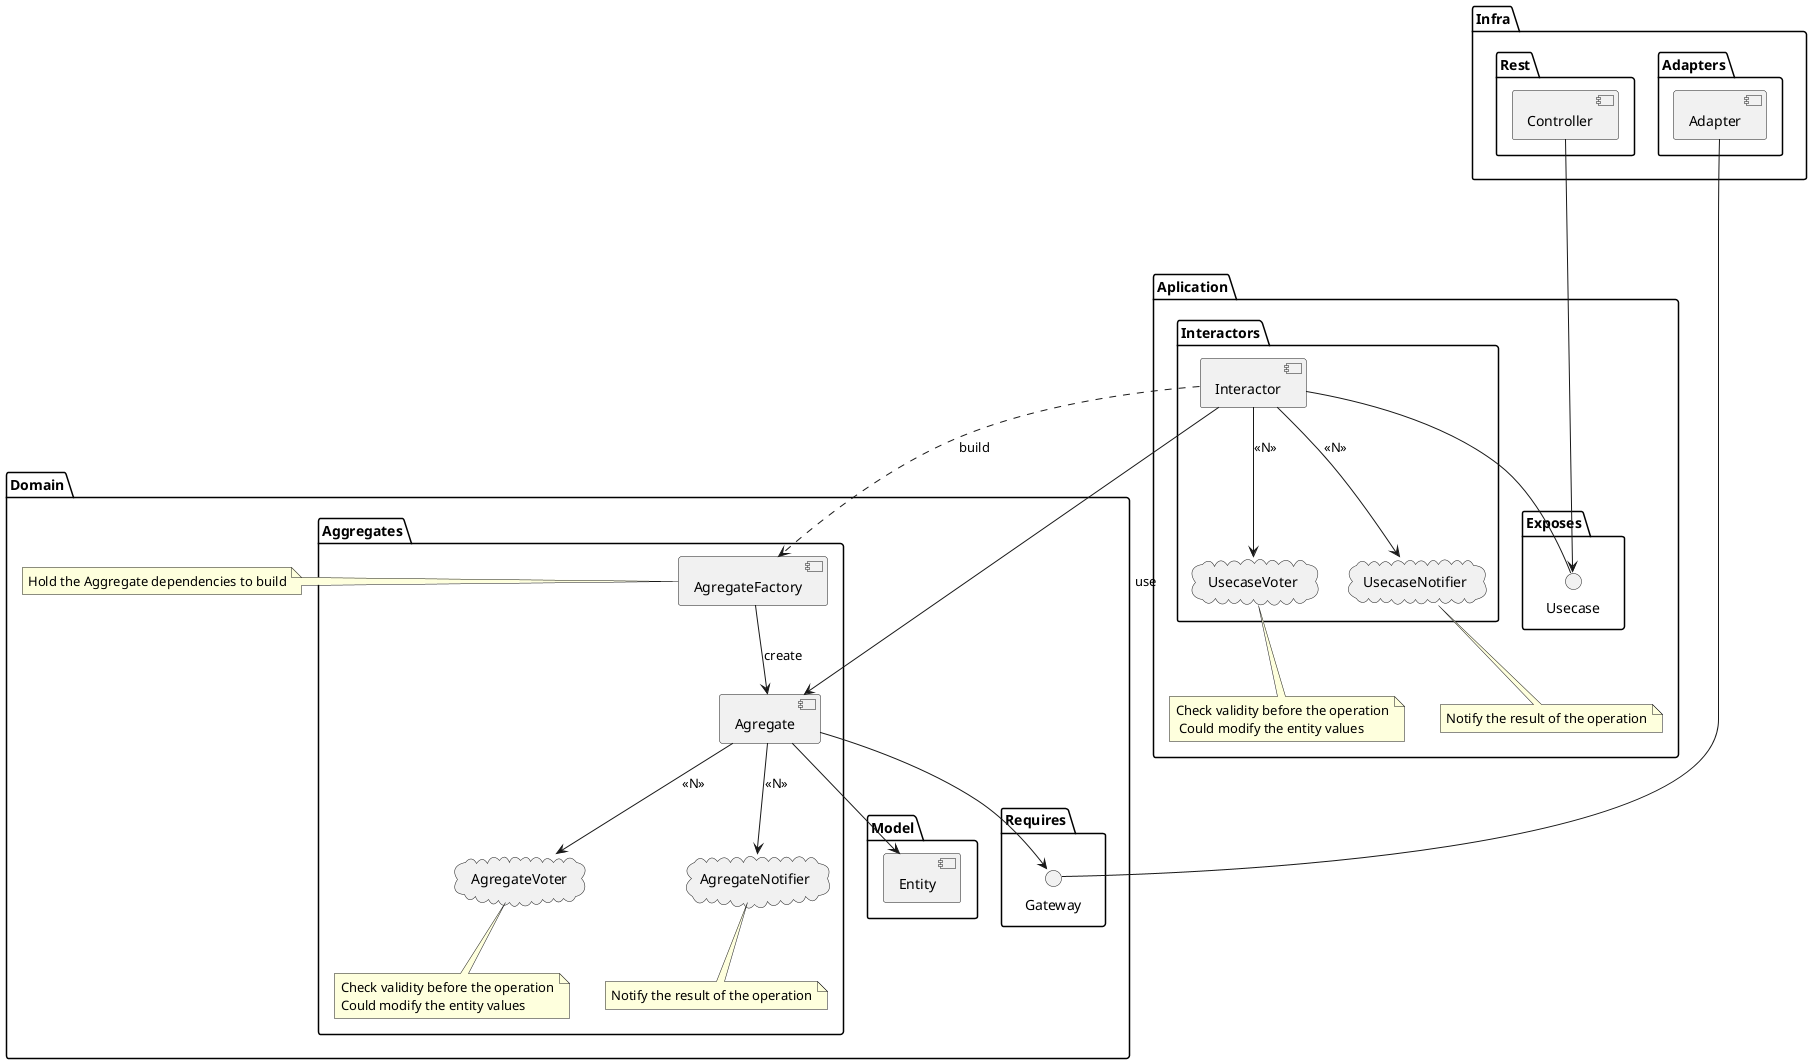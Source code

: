 @startuml
package "Domain" {
  package "Aggregates" {
    [AgregateFactory]
    [Agregate]
    cloud AgregateVoter
    note bottom of AgregateVoter
      Check validity before the operation
      Could modify the entity values
    end note

    cloud AgregateNotifier
    note bottom of AgregateNotifier
      Notify the result of the operation
    end note
  }
  package "Requires" {
    () Gateway
  }
  package "Model" {
    [Entity]
  }
  Agregate --> Gateway
  Agregate --> Entity
  AgregateFactory --> Agregate : create
  Agregate --> AgregateVoter : <<N>>
  Agregate --> AgregateNotifier : <<N>>
  note left of AgregateFactory
    Hold the Aggregate dependencies to build
  end note
}

package "Aplication" {
  package "Exposes" {
    () Usecase
  }
  package "Interactors" {
    [Interactor]
    cloud UsecaseVoter
    cloud UsecaseNotifier
  }
  Interactor -- Usecase
  Interactor ..> AgregateFactory : build
  Interactor --> Agregate : use
  Interactor --> UsecaseVoter : <<N>>
  note bottom of UsecaseVoter
     Check validity before the operation
      Could modify the entity values
  end note
  Interactor --> UsecaseNotifier : <<N>>
  note bottom of UsecaseNotifier
      Notify the result of the operation
  end note
}


package "Infra" {
  package "Rest" {
    [Controller]
    Controller ----> Usecase
  }
  package "Adapters" {
    [Adapter]
    Adapter ---- Gateway
  }
}
@enduml

